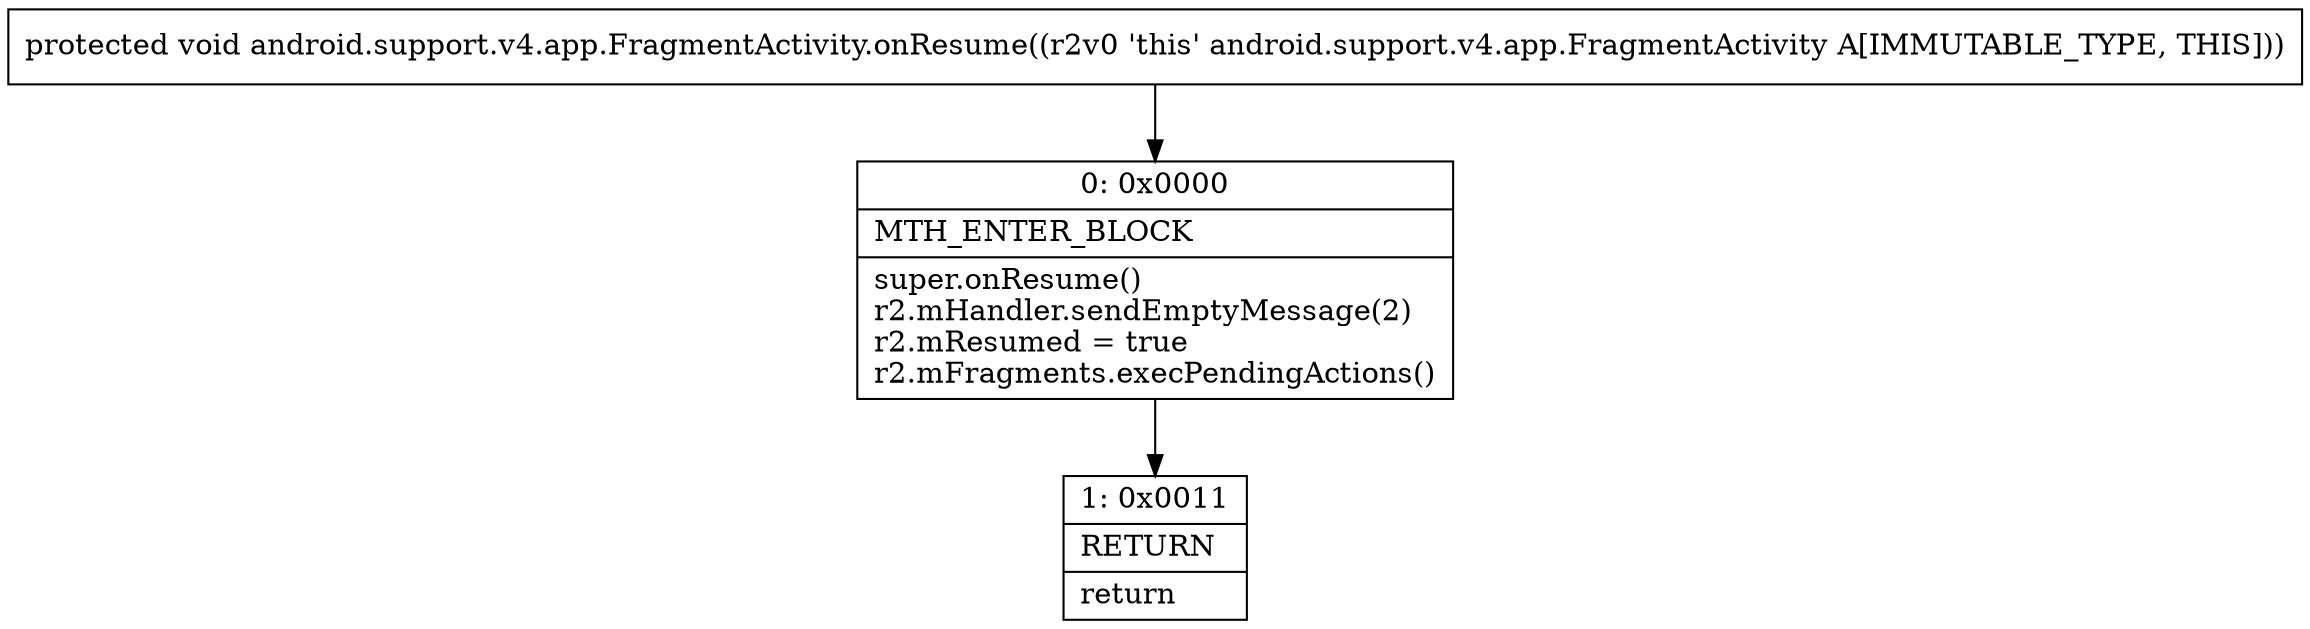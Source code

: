 digraph "CFG forandroid.support.v4.app.FragmentActivity.onResume()V" {
Node_0 [shape=record,label="{0\:\ 0x0000|MTH_ENTER_BLOCK\l|super.onResume()\lr2.mHandler.sendEmptyMessage(2)\lr2.mResumed = true\lr2.mFragments.execPendingActions()\l}"];
Node_1 [shape=record,label="{1\:\ 0x0011|RETURN\l|return\l}"];
MethodNode[shape=record,label="{protected void android.support.v4.app.FragmentActivity.onResume((r2v0 'this' android.support.v4.app.FragmentActivity A[IMMUTABLE_TYPE, THIS])) }"];
MethodNode -> Node_0;
Node_0 -> Node_1;
}

